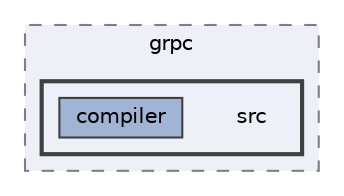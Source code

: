 digraph "flatbuffers/CMakeFiles/flatc.dir/grpc/src"
{
 // LATEX_PDF_SIZE
  bgcolor="transparent";
  edge [fontname=Helvetica,fontsize=10,labelfontname=Helvetica,labelfontsize=10];
  node [fontname=Helvetica,fontsize=10,shape=box,height=0.2,width=0.4];
  compound=true
  subgraph clusterdir_0a802c3142a701827735ceb7234ee0f7 {
    graph [ bgcolor="#edf0f7", pencolor="grey50", label="grpc", fontname=Helvetica,fontsize=10 style="filled,dashed", URL="dir_0a802c3142a701827735ceb7234ee0f7.html",tooltip=""]
  subgraph clusterdir_59e8af75999f5dab58cea4834ff36deb {
    graph [ bgcolor="#edf0f7", pencolor="grey25", label="", fontname=Helvetica,fontsize=10 style="filled,bold", URL="dir_59e8af75999f5dab58cea4834ff36deb.html",tooltip=""]
    dir_59e8af75999f5dab58cea4834ff36deb [shape=plaintext, label="src"];
  dir_2206f2c6f29edd2a295ebe42dc9d39e0 [label="compiler", fillcolor="#a2b4d6", color="grey25", style="filled", URL="dir_2206f2c6f29edd2a295ebe42dc9d39e0.html",tooltip=""];
  }
  }
}
